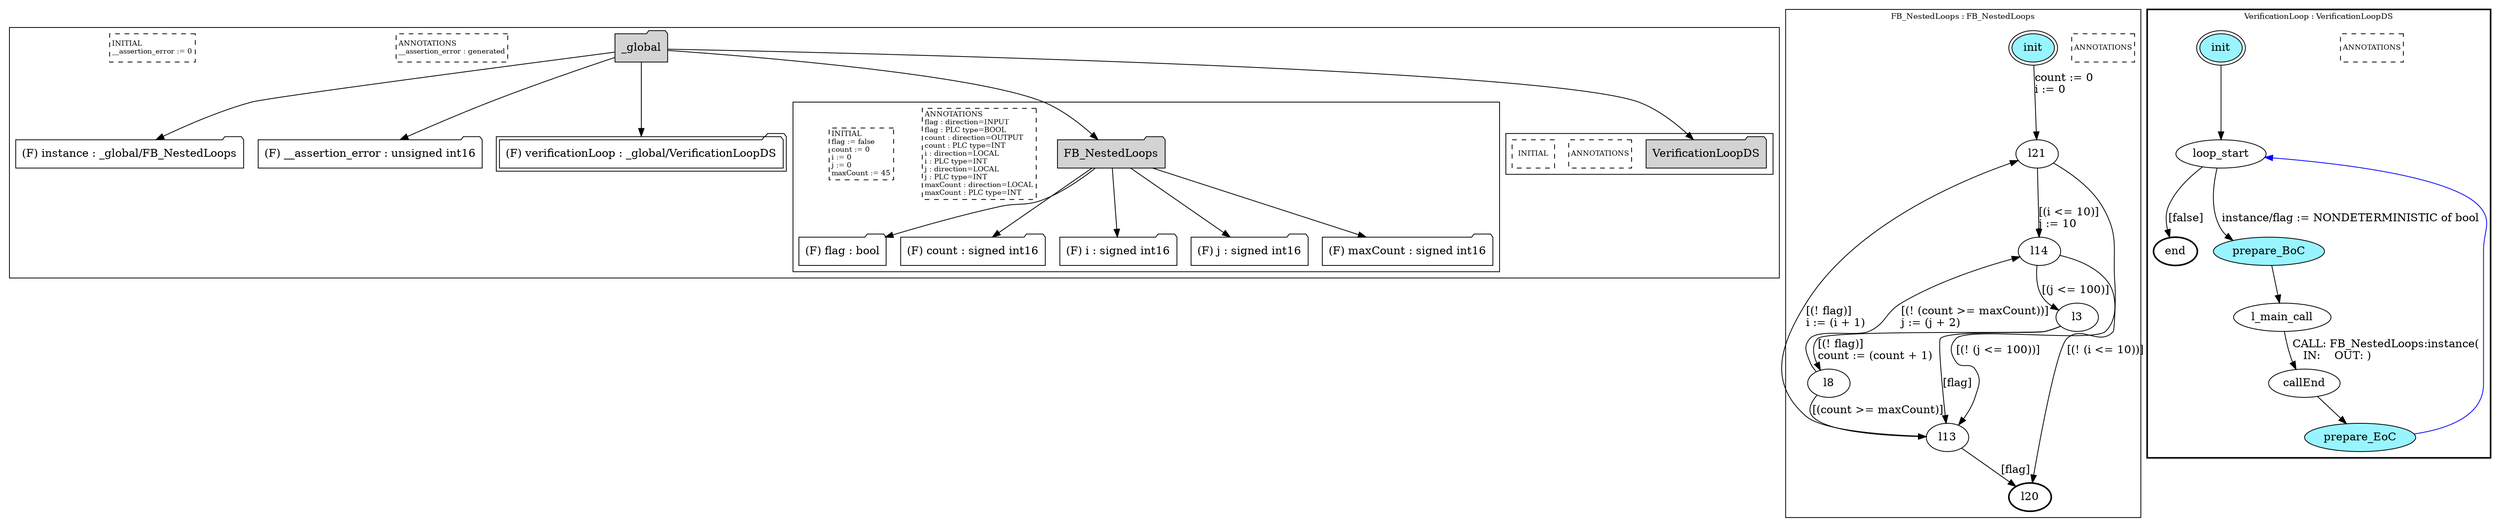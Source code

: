 digraph G {
	subgraph cluster__global902742789 {
		node [shape="folder", style="filled"];
		//label="_global";
		_global902742789 [label="_global"];
		_global902742789 -> instance12302064;
		instance12302064 [label = "(F) instance : _global/FB_NestedLoops", fillcolor="white" ];
		_global902742789 -> __assertion_error1655072591;
		__assertion_error1655072591 [label = "(F) __assertion_error : unsigned int16", fillcolor="white" ];
		_global902742789 -> verificationLoop1874812338;
		verificationLoop1874812338 [label = "(F) verificationLoop : _global/VerificationLoopDS", fillcolor="white" , peripheries=2];
		_global902742789 -> FB_NestedLoops2325213;
		subgraph cluster_FB_NestedLoops2325213 {
			node [shape="folder", style="filled"];
			//label="FB_NestedLoops";
			FB_NestedLoops2325213 [label="FB_NestedLoops"];
			FB_NestedLoops2325213 -> flag816576412;
			flag816576412 [label = "(F) flag : bool", fillcolor="white" ];
			FB_NestedLoops2325213 -> count984978888;
			count984978888 [label = "(F) count : signed int16", fillcolor="white" ];
			FB_NestedLoops2325213 -> i890085657;
			i890085657 [label = "(F) i : signed int16", fillcolor="white" ];
			FB_NestedLoops2325213 -> j1231864343;
			j1231864343 [label = "(F) j : signed int16", fillcolor="white" ];
			FB_NestedLoops2325213 -> maxCount54440148;
			maxCount54440148 [label = "(F) maxCount : signed int16", fillcolor="white" ];
			
			annotations_pseudonode_FB_NestedLoops2325213 [
				label="ANNOTATIONS\lflag : direction=INPUT\lflag : PLC type=BOOL\lcount : direction=OUTPUT\lcount : PLC type=INT\li : direction=LOCAL\li : PLC type=INT\lj : direction=LOCAL\lj : PLC type=INT\lmaxCount : direction=LOCAL\lmaxCount : PLC type=INT\l",
				fontsize=9, margin="0.04,0.04", fillcolor="white", shape="rectangle", style="dashed"];
			initamt_pseudonode_FB_NestedLoops2325213 [
				label="INITIAL\lflag := false\lcount := 0\li := 0\lj := 0\lmaxCount := 45\l",
				fontsize=9, margin="0.04,0.04", fillcolor="lightyellow", shape="rectangle", style="dashed"];
		}
		_global902742789 -> VerificationLoopDS2098413495;
		subgraph cluster_VerificationLoopDS2098413495 {
			node [shape="folder", style="filled"];
			//label="VerificationLoopDS";
			VerificationLoopDS2098413495 [label="VerificationLoopDS"];
			
			annotations_pseudonode_VerificationLoopDS2098413495 [
				label="ANNOTATIONS",
				fontsize=9, margin="0.04,0.04", fillcolor="white", shape="rectangle", style="dashed"];
			initamt_pseudonode_VerificationLoopDS2098413495 [
				label="INITIAL",
				fontsize=9, margin="0.04,0.04", fillcolor="lightyellow", shape="rectangle", style="dashed"];
		}
		
		annotations_pseudonode__global902742789 [
			label="ANNOTATIONS\l__assertion_error : generated\l",
			fontsize=9, margin="0.04,0.04", fillcolor="white", shape="rectangle", style="dashed"];
		initamt_pseudonode__global902742789 [
			label="INITIAL\l__assertion_error := 0\l",
			fontsize=9, margin="0.04,0.04", fillcolor="lightyellow", shape="rectangle", style="dashed"];
	}
	subgraph clusterFB_NestedLoops {
		node [style="filled"];
		color="black";
		fontsize=10;
		ranksep=0.4;
		
		label="FB_NestedLoops : FB_NestedLoops";
		
		annotations_pseudonode_FB_NestedLoops [
			label="ANNOTATIONS",
			fontsize=9, margin="0.04,0.04", fillcolor="white", shape="rectangle", style="dashed"];
		
		init_FB_NestedLoops [label="init", color="black", fillcolor="cadetblue1", peripheries=2, shape="ellipse"];
		l3_FB_NestedLoops [label="l3", color="black", fillcolor="white", shape="ellipse"];
		l8_FB_NestedLoops [label="l8", color="black", fillcolor="white", shape="ellipse"];
		l13_FB_NestedLoops [label="l13", color="black", fillcolor="white", shape="ellipse"];
		l14_FB_NestedLoops [label="l14", color="black", fillcolor="white", shape="ellipse"];
		l20_FB_NestedLoops [label="l20", color="black", fillcolor="white", style=bold, shape="ellipse"];
		l21_FB_NestedLoops [label="l21", color="black", fillcolor="white", shape="ellipse"];
		init_FB_NestedLoops -> l21_FB_NestedLoops [color="black", label="count := 0\li := 0\l"];
		l3_FB_NestedLoops -> l13_FB_NestedLoops [color="black", label="[flag]"];
		l3_FB_NestedLoops -> l8_FB_NestedLoops [color="black", label="[(! flag)]\lcount := (count + 1)\l"];
		l8_FB_NestedLoops -> l13_FB_NestedLoops [color="black", label="[(count >= maxCount)]"];
		l8_FB_NestedLoops -> l14_FB_NestedLoops [color="black", label="[(! (count >= maxCount))]\lj := (j + 2)\l"];
		l14_FB_NestedLoops -> l3_FB_NestedLoops [color="black", label="[(j <= 100)]"];
		l14_FB_NestedLoops -> l13_FB_NestedLoops [color="black", label="[(! (j <= 100))]"];
		l13_FB_NestedLoops -> l20_FB_NestedLoops [color="black", label="[flag]"];
		l13_FB_NestedLoops -> l21_FB_NestedLoops [color="black", label="[(! flag)]\li := (i + 1)\l"];
		l21_FB_NestedLoops -> l14_FB_NestedLoops [color="black", label="[(i <= 10)]\lj := 10\l"];
		l21_FB_NestedLoops -> l20_FB_NestedLoops [color="black", label="[(! (i <= 10))]"];
	}
	subgraph clusterVerificationLoop {
		node [style="filled"];
		style=bold;
		color="black";
		fontsize=10;
		ranksep=0.4;
		
		label="VerificationLoop : VerificationLoopDS";
		
		annotations_pseudonode_VerificationLoop [
			label="ANNOTATIONS",
			fontsize=9, margin="0.04,0.04", fillcolor="white", shape="rectangle", style="dashed"];
		
		init_VerificationLoop [label="init", color="black", fillcolor="cadetblue1", peripheries=2, shape="ellipse"];
		end_VerificationLoop [label="end", color="black", fillcolor="cadetblue1", style=bold, shape="ellipse"];
		loop_start_VerificationLoop [label="loop_start", color="black", fillcolor="white", shape="ellipse"];
		prepare_BoC_VerificationLoop [label="prepare_BoC", color="black", fillcolor="cadetblue1", shape="ellipse"];
		l_main_call_VerificationLoop [label="l_main_call", color="black", fillcolor="white", shape="ellipse"];
		callEnd_VerificationLoop [label="callEnd", color="black", fillcolor="white", shape="ellipse"];
		prepare_EoC_VerificationLoop [label="prepare_EoC", color="black", fillcolor="cadetblue1", shape="ellipse"];
		init_VerificationLoop -> loop_start_VerificationLoop [color="black", label=""];
		loop_start_VerificationLoop -> prepare_BoC_VerificationLoop [color="black", label="instance/flag := NONDETERMINISTIC of bool"];
		prepare_BoC_VerificationLoop -> l_main_call_VerificationLoop [color="black", label=""];
		l_main_call_VerificationLoop -> callEnd_VerificationLoop [color="black", label="CALL: FB_NestedLoops:instance(\l   IN:    OUT: )\l"];
		callEnd_VerificationLoop -> prepare_EoC_VerificationLoop [color="black", label=""];
		prepare_EoC_VerificationLoop -> loop_start_VerificationLoop [color="blue", label=""];
		loop_start_VerificationLoop -> end_VerificationLoop [color="black", label="[false]"];
	}
}

